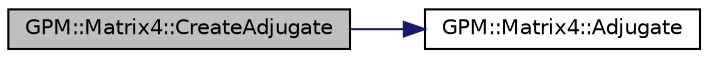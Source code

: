 digraph "GPM::Matrix4::CreateAdjugate"
{
 // INTERACTIVE_SVG=YES
 // LATEX_PDF_SIZE
  edge [fontname="Helvetica",fontsize="10",labelfontname="Helvetica",labelfontsize="10"];
  node [fontname="Helvetica",fontsize="10",shape=record];
  rankdir="LR";
  Node54 [label="GPM::Matrix4::CreateAdjugate",height=0.2,width=0.4,color="black", fillcolor="grey75", style="filled", fontcolor="black",tooltip=" "];
  Node54 -> Node55 [color="midnightblue",fontsize="10",style="solid",fontname="Helvetica"];
  Node55 [label="GPM::Matrix4::Adjugate",height=0.2,width=0.4,color="black", fillcolor="white", style="filled",URL="$struct_g_p_m_1_1_matrix4.html#a7e4b87e4e00479a39ecc28e031aacfbb",tooltip=" "];
}
